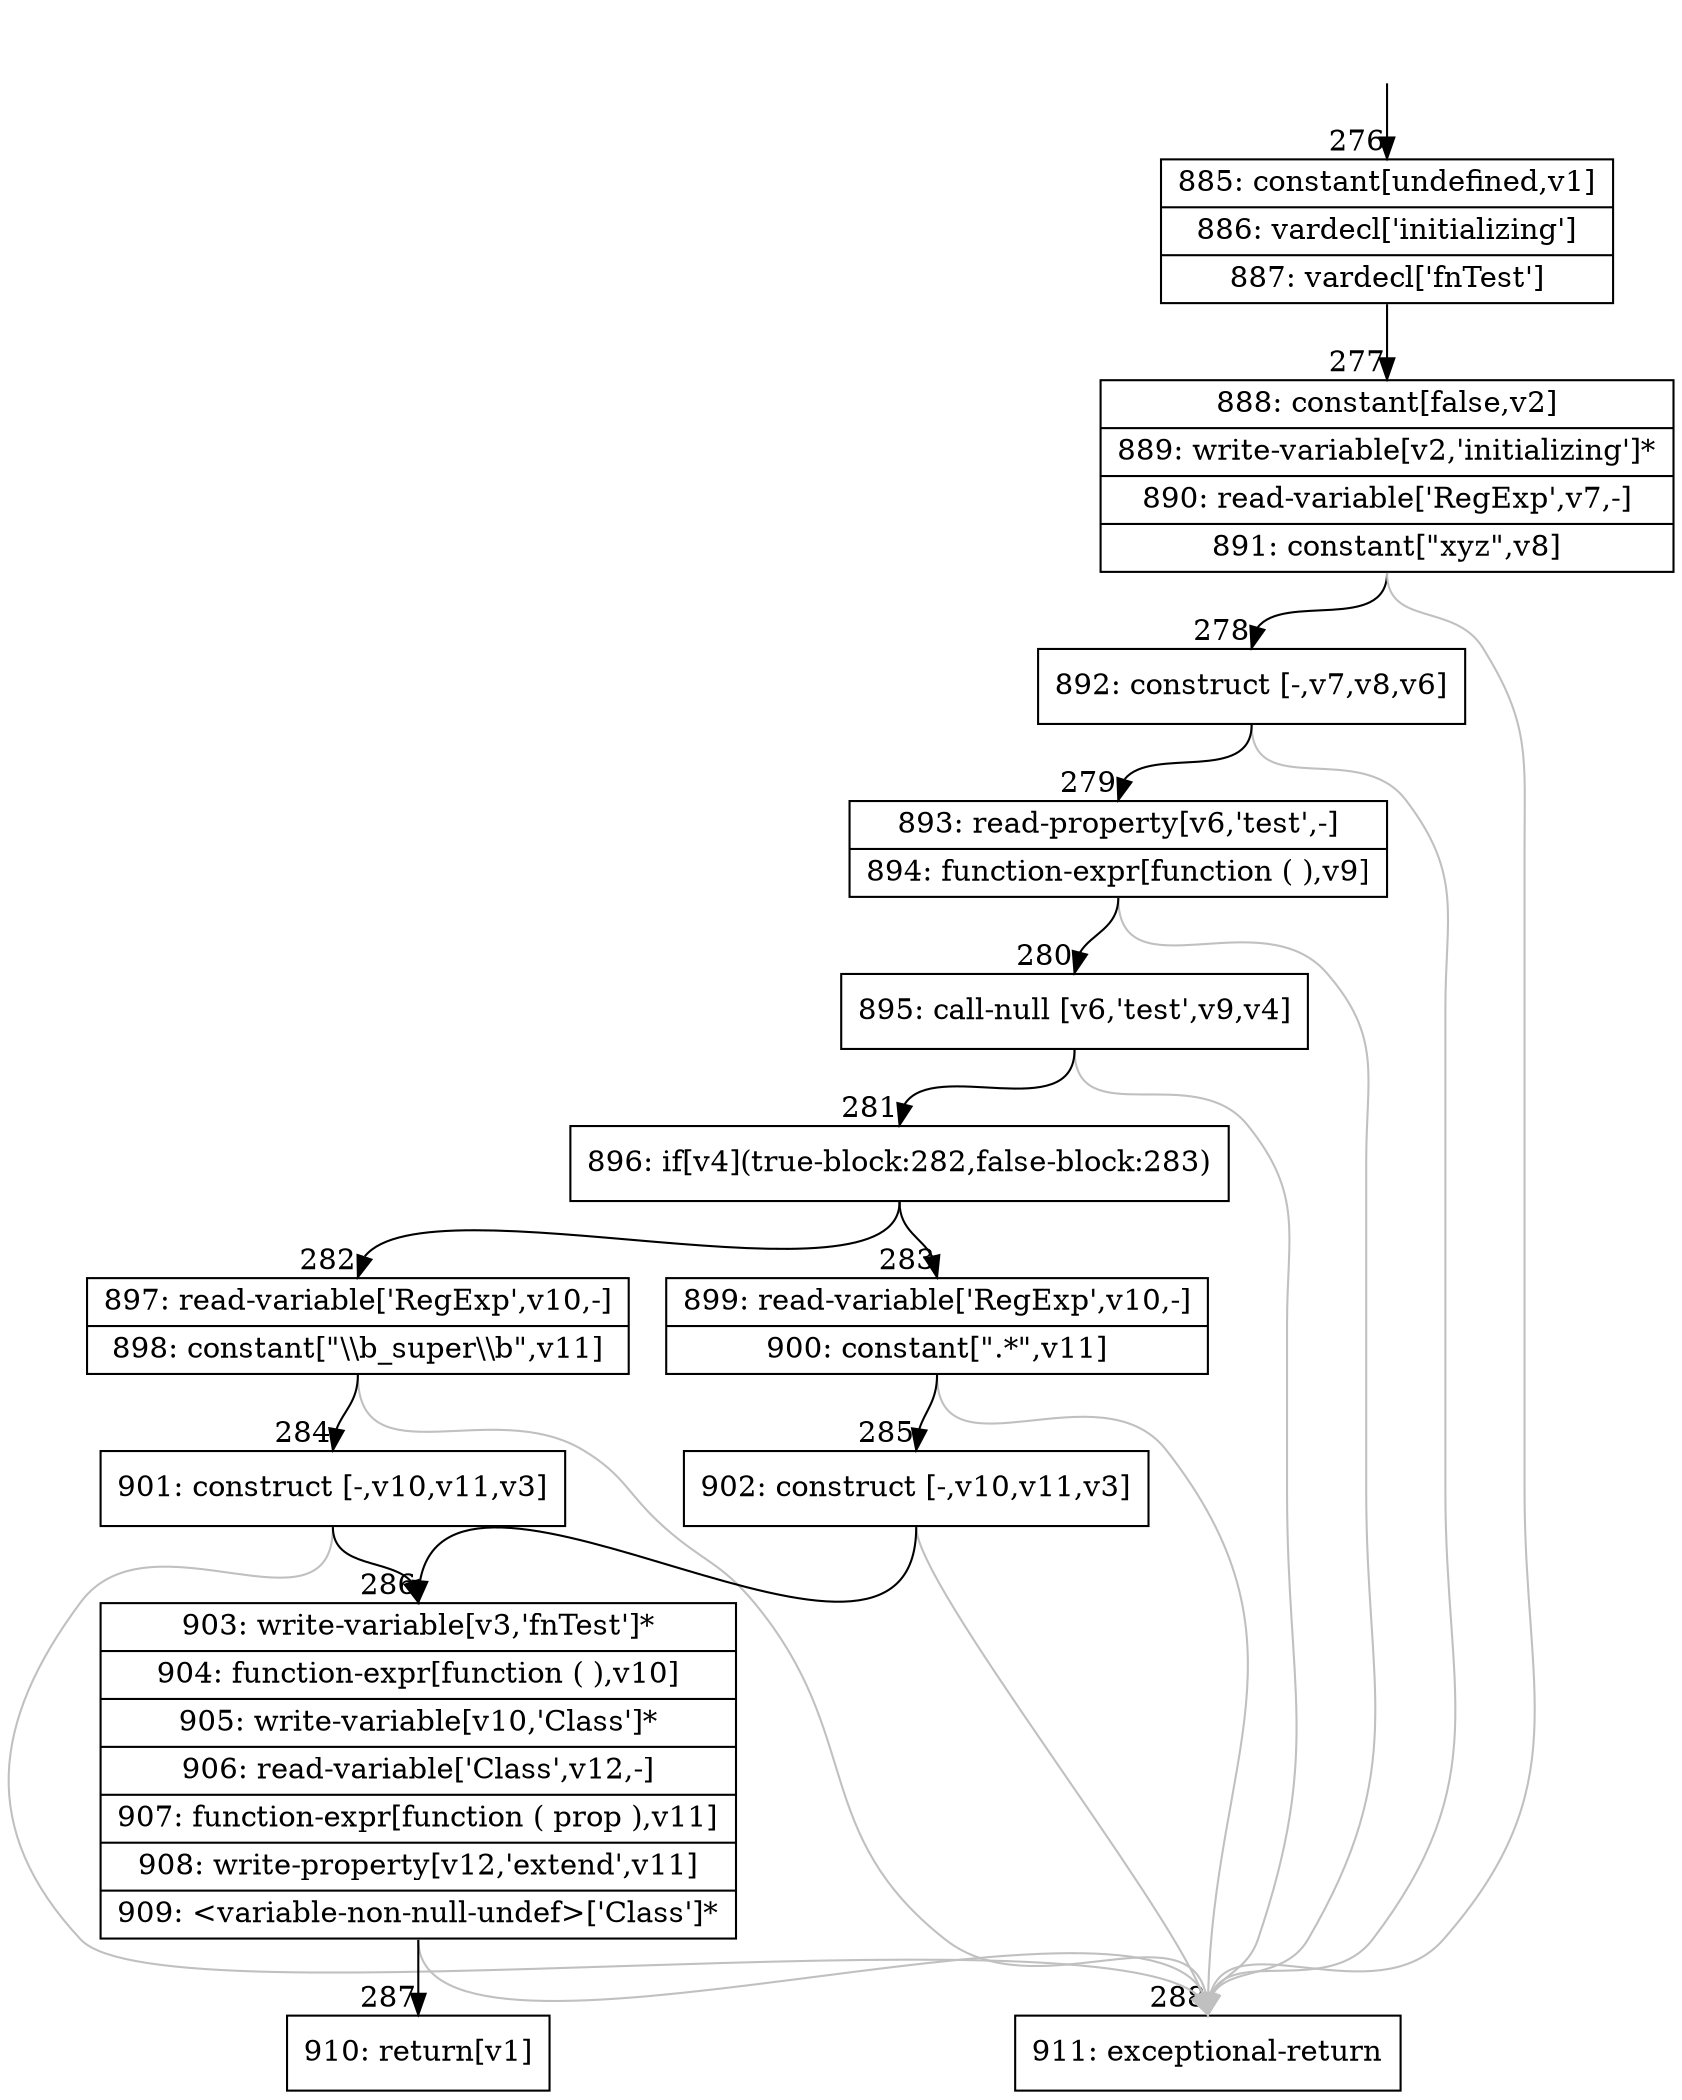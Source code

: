 digraph {
rankdir="TD"
BB_entry22[shape=none,label=""];
BB_entry22 -> BB276 [tailport=s, headport=n, headlabel="    276"]
BB276 [shape=record label="{885: constant[undefined,v1]|886: vardecl['initializing']|887: vardecl['fnTest']}" ] 
BB276 -> BB277 [tailport=s, headport=n, headlabel="      277"]
BB277 [shape=record label="{888: constant[false,v2]|889: write-variable[v2,'initializing']*|890: read-variable['RegExp',v7,-]|891: constant[\"xyz\",v8]}" ] 
BB277 -> BB278 [tailport=s, headport=n, headlabel="      278"]
BB277 -> BB288 [tailport=s, headport=n, color=gray, headlabel="      288"]
BB278 [shape=record label="{892: construct [-,v7,v8,v6]}" ] 
BB278 -> BB279 [tailport=s, headport=n, headlabel="      279"]
BB278 -> BB288 [tailport=s, headport=n, color=gray]
BB279 [shape=record label="{893: read-property[v6,'test',-]|894: function-expr[function ( ),v9]}" ] 
BB279 -> BB280 [tailport=s, headport=n, headlabel="      280"]
BB279 -> BB288 [tailport=s, headport=n, color=gray]
BB280 [shape=record label="{895: call-null [v6,'test',v9,v4]}" ] 
BB280 -> BB281 [tailport=s, headport=n, headlabel="      281"]
BB280 -> BB288 [tailport=s, headport=n, color=gray]
BB281 [shape=record label="{896: if[v4](true-block:282,false-block:283)}" ] 
BB281 -> BB282 [tailport=s, headport=n, headlabel="      282"]
BB281 -> BB283 [tailport=s, headport=n, headlabel="      283"]
BB282 [shape=record label="{897: read-variable['RegExp',v10,-]|898: constant[\"\\\\b_super\\\\b\",v11]}" ] 
BB282 -> BB284 [tailport=s, headport=n, headlabel="      284"]
BB282 -> BB288 [tailport=s, headport=n, color=gray]
BB283 [shape=record label="{899: read-variable['RegExp',v10,-]|900: constant[\".*\",v11]}" ] 
BB283 -> BB285 [tailport=s, headport=n, headlabel="      285"]
BB283 -> BB288 [tailport=s, headport=n, color=gray]
BB284 [shape=record label="{901: construct [-,v10,v11,v3]}" ] 
BB284 -> BB286 [tailport=s, headport=n, headlabel="      286"]
BB284 -> BB288 [tailport=s, headport=n, color=gray]
BB285 [shape=record label="{902: construct [-,v10,v11,v3]}" ] 
BB285 -> BB286 [tailport=s, headport=n]
BB285 -> BB288 [tailport=s, headport=n, color=gray]
BB286 [shape=record label="{903: write-variable[v3,'fnTest']*|904: function-expr[function ( ),v10]|905: write-variable[v10,'Class']*|906: read-variable['Class',v12,-]|907: function-expr[function ( prop ),v11]|908: write-property[v12,'extend',v11]|909: \<variable-non-null-undef\>['Class']*}" ] 
BB286 -> BB287 [tailport=s, headport=n, headlabel="      287"]
BB286 -> BB288 [tailport=s, headport=n, color=gray]
BB287 [shape=record label="{910: return[v1]}" ] 
BB288 [shape=record label="{911: exceptional-return}" ] 
//#$~ 253
}

